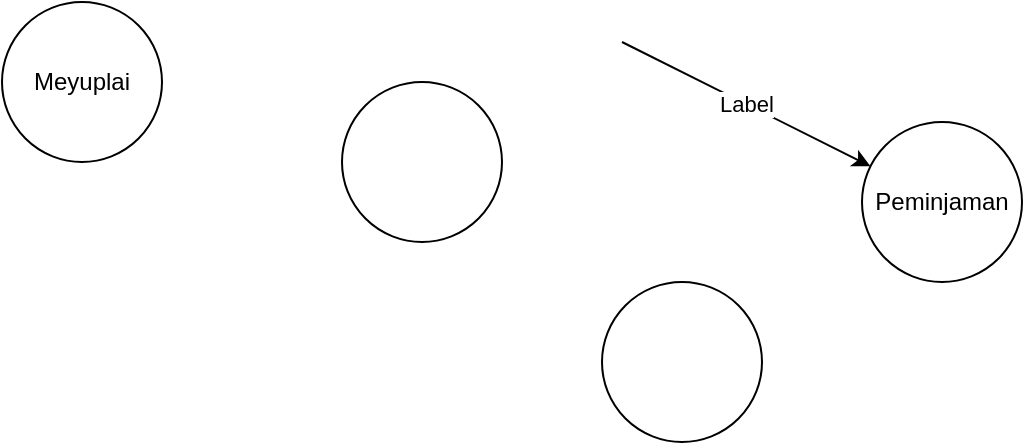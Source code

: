 <mxfile version="22.1.2" type="github">
  <diagram name="Page-1" id="WoZBipARsL1WSog9G8oJ">
    <mxGraphModel dx="880" dy="446" grid="1" gridSize="10" guides="1" tooltips="1" connect="1" arrows="1" fold="1" page="1" pageScale="1" pageWidth="827" pageHeight="1169" math="0" shadow="0">
      <root>
        <mxCell id="0" />
        <mxCell id="1" parent="0" />
        <mxCell id="SXWZ1-ZEyIb9nO2xflsy-2" value="" style="endArrow=classic;html=1;rounded=0;" edge="1" parent="1" target="SXWZ1-ZEyIb9nO2xflsy-4">
          <mxGeometry relative="1" as="geometry">
            <mxPoint x="380" y="130" as="sourcePoint" />
            <mxPoint x="480" y="130" as="targetPoint" />
          </mxGeometry>
        </mxCell>
        <mxCell id="SXWZ1-ZEyIb9nO2xflsy-3" value="Label" style="edgeLabel;resizable=0;html=1;align=center;verticalAlign=middle;" connectable="0" vertex="1" parent="SXWZ1-ZEyIb9nO2xflsy-2">
          <mxGeometry relative="1" as="geometry" />
        </mxCell>
        <mxCell id="SXWZ1-ZEyIb9nO2xflsy-4" value="Peminjaman" style="ellipse;whiteSpace=wrap;html=1;aspect=fixed;" vertex="1" parent="1">
          <mxGeometry x="500" y="170" width="80" height="80" as="geometry" />
        </mxCell>
        <mxCell id="SXWZ1-ZEyIb9nO2xflsy-5" value="" style="ellipse;whiteSpace=wrap;html=1;aspect=fixed;" vertex="1" parent="1">
          <mxGeometry x="240" y="150" width="80" height="80" as="geometry" />
        </mxCell>
        <mxCell id="SXWZ1-ZEyIb9nO2xflsy-6" value="" style="ellipse;whiteSpace=wrap;html=1;aspect=fixed;" vertex="1" parent="1">
          <mxGeometry x="370" y="250" width="80" height="80" as="geometry" />
        </mxCell>
        <mxCell id="SXWZ1-ZEyIb9nO2xflsy-7" value="Meyuplai" style="ellipse;whiteSpace=wrap;html=1;aspect=fixed;" vertex="1" parent="1">
          <mxGeometry x="70" y="110" width="80" height="80" as="geometry" />
        </mxCell>
      </root>
    </mxGraphModel>
  </diagram>
</mxfile>
